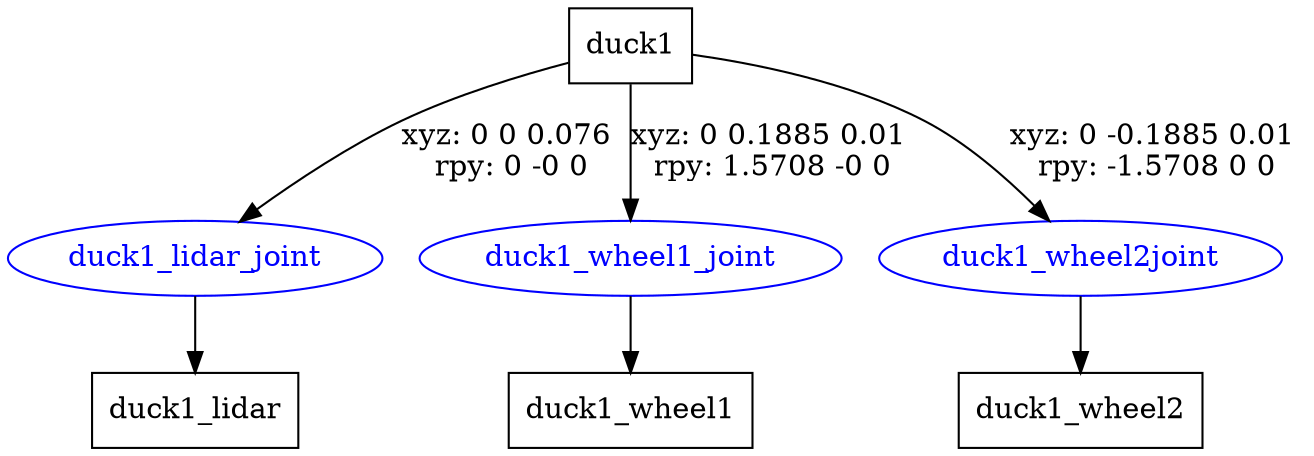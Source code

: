digraph G {
node [shape=box];
"duck1" [label="duck1"];
"duck1_lidar" [label="duck1_lidar"];
"duck1_wheel1" [label="duck1_wheel1"];
"duck1_wheel2" [label="duck1_wheel2"];
node [shape=ellipse, color=blue, fontcolor=blue];
"duck1" -> "duck1_lidar_joint" [label="xyz: 0 0 0.076 \nrpy: 0 -0 0"]
"duck1_lidar_joint" -> "duck1_lidar"
"duck1" -> "duck1_wheel1_joint" [label="xyz: 0 0.1885 0.01 \nrpy: 1.5708 -0 0"]
"duck1_wheel1_joint" -> "duck1_wheel1"
"duck1" -> "duck1_wheel2joint" [label="xyz: 0 -0.1885 0.01 \nrpy: -1.5708 0 0"]
"duck1_wheel2joint" -> "duck1_wheel2"
}
